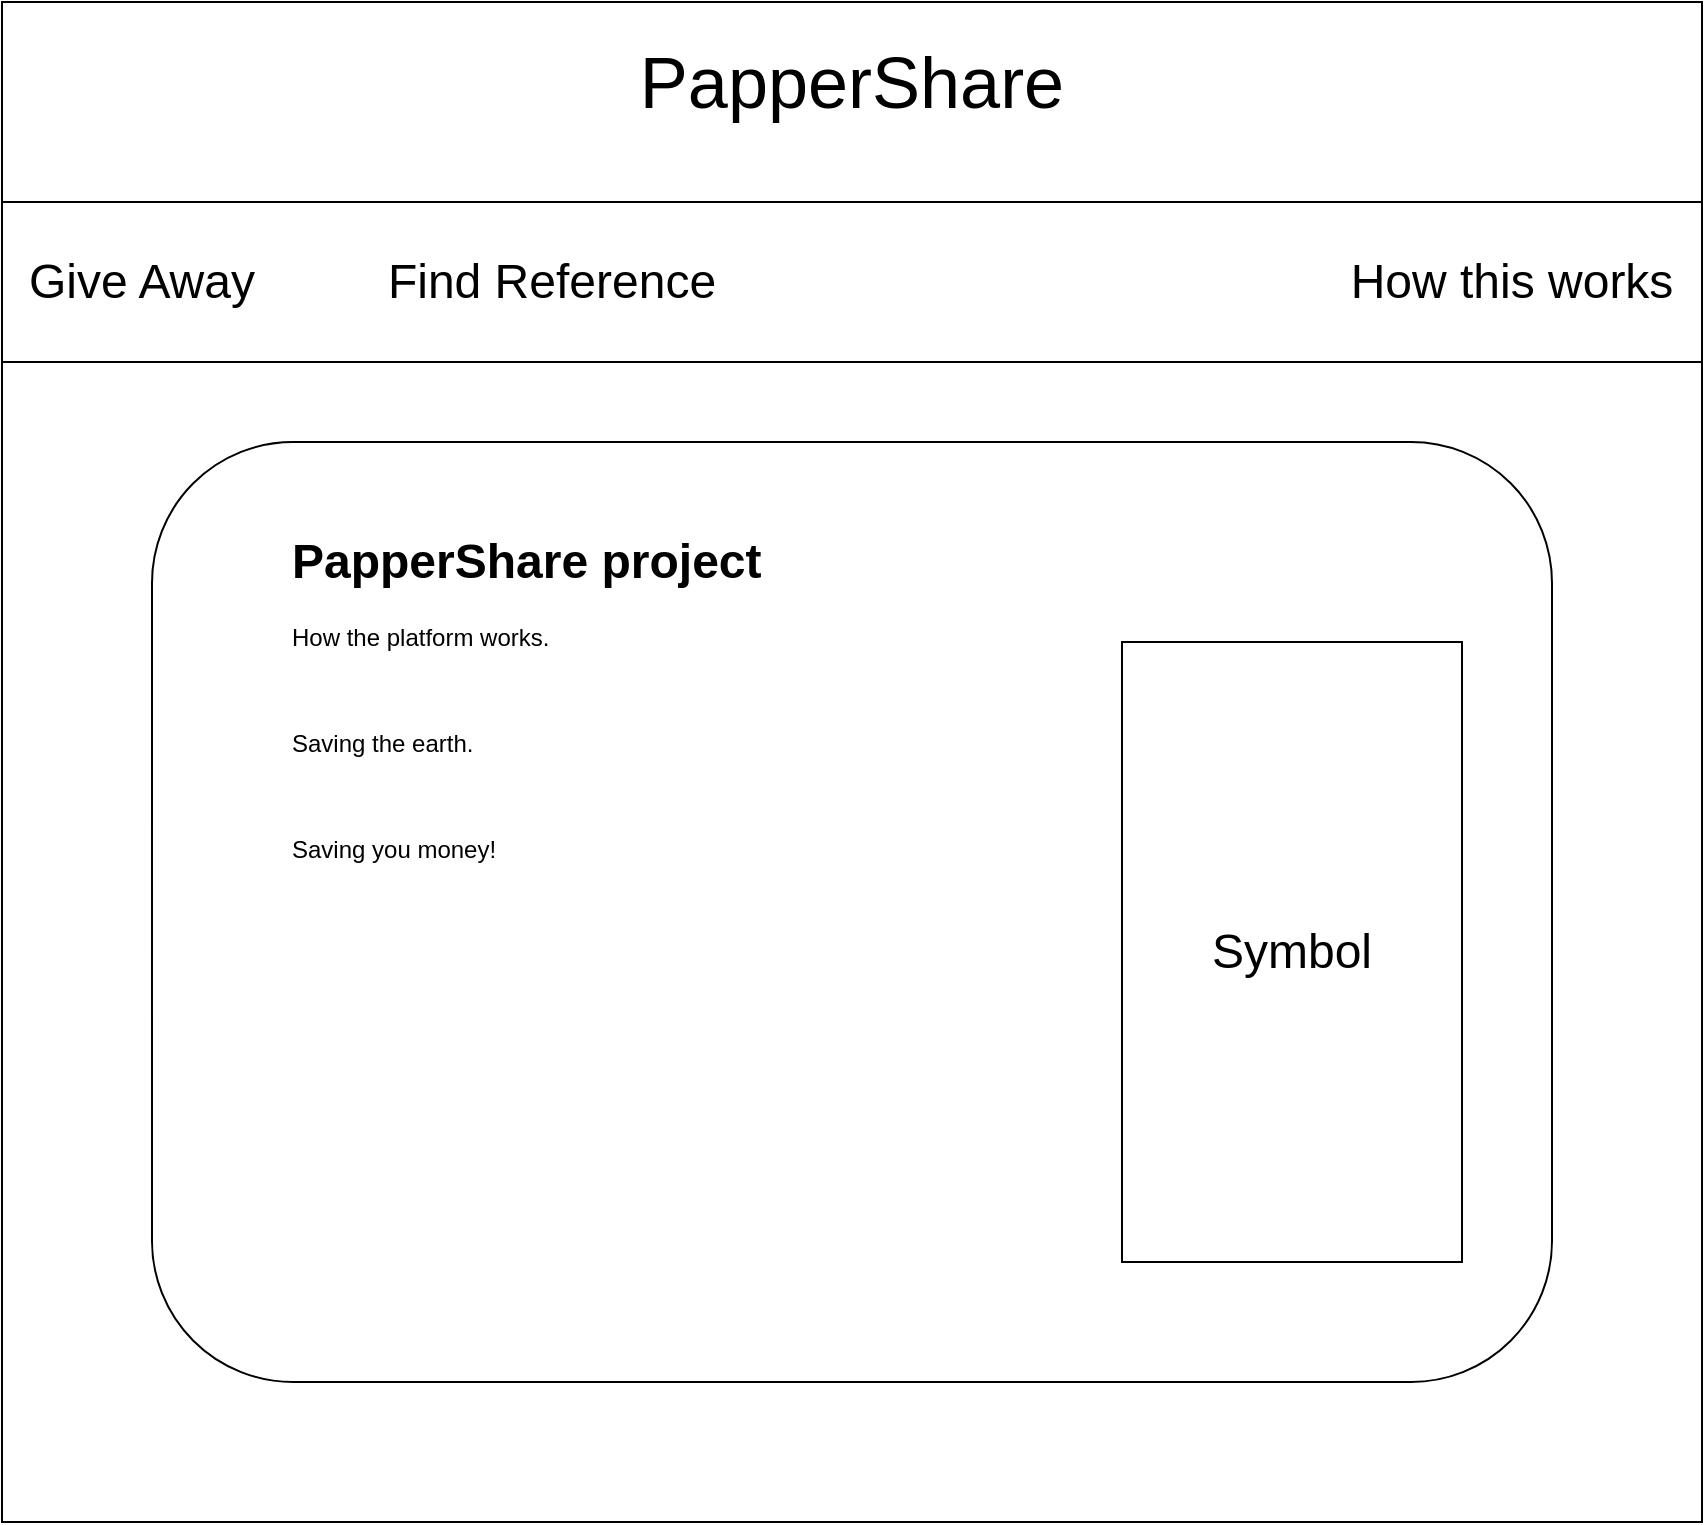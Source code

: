 <mxfile version="13.6.5" type="github">
  <diagram id="p36dRtt4P4fjZN_GKLbB" name="Page-1">
    <mxGraphModel dx="1673" dy="896" grid="1" gridSize="10" guides="1" tooltips="1" connect="1" arrows="1" fold="1" page="1" pageScale="1" pageWidth="850" pageHeight="1100" math="0" shadow="0">
      <root>
        <mxCell id="0" />
        <mxCell id="1" parent="0" />
        <mxCell id="_Rvc9mm6k0_gzKv4h-8a-1" value="" style="rounded=0;whiteSpace=wrap;html=1;" vertex="1" parent="1">
          <mxGeometry width="850" height="760" as="geometry" />
        </mxCell>
        <object label="" id="_Rvc9mm6k0_gzKv4h-8a-2">
          <mxCell style="rounded=0;whiteSpace=wrap;html=1;" vertex="1" parent="1">
            <mxGeometry width="850" height="100" as="geometry" />
          </mxCell>
        </object>
        <mxCell id="_Rvc9mm6k0_gzKv4h-8a-3" value="&lt;font style=&quot;font-size: 36px&quot;&gt;PapperShare&lt;/font&gt;" style="text;html=1;strokeColor=none;fillColor=none;align=center;verticalAlign=middle;whiteSpace=wrap;rounded=0;" vertex="1" parent="1">
          <mxGeometry x="325" y="30" width="200" height="20" as="geometry" />
        </mxCell>
        <mxCell id="_Rvc9mm6k0_gzKv4h-8a-4" value="" style="rounded=0;whiteSpace=wrap;html=1;" vertex="1" parent="1">
          <mxGeometry y="100" width="850" height="80" as="geometry" />
        </mxCell>
        <mxCell id="_Rvc9mm6k0_gzKv4h-8a-5" value="&lt;font style=&quot;font-size: 24px&quot;&gt;Give Away&lt;/font&gt;" style="text;html=1;strokeColor=none;fillColor=none;align=center;verticalAlign=middle;whiteSpace=wrap;rounded=0;" vertex="1" parent="1">
          <mxGeometry y="115" width="140" height="50" as="geometry" />
        </mxCell>
        <mxCell id="_Rvc9mm6k0_gzKv4h-8a-6" value="&lt;font style=&quot;font-size: 24px&quot;&gt;Find Reference&lt;/font&gt;" style="text;html=1;strokeColor=none;fillColor=none;align=center;verticalAlign=middle;whiteSpace=wrap;rounded=0;" vertex="1" parent="1">
          <mxGeometry x="190" y="115" width="170" height="50" as="geometry" />
        </mxCell>
        <mxCell id="_Rvc9mm6k0_gzKv4h-8a-7" value="&lt;font style=&quot;font-size: 24px&quot;&gt;How this works&lt;/font&gt;" style="text;html=1;strokeColor=none;fillColor=none;align=center;verticalAlign=middle;whiteSpace=wrap;rounded=0;" vertex="1" parent="1">
          <mxGeometry x="670" y="115" width="170" height="50" as="geometry" />
        </mxCell>
        <mxCell id="_Rvc9mm6k0_gzKv4h-8a-8" value="" style="rounded=1;whiteSpace=wrap;html=1;" vertex="1" parent="1">
          <mxGeometry x="75" y="220" width="700" height="470" as="geometry" />
        </mxCell>
        <mxCell id="_Rvc9mm6k0_gzKv4h-8a-9" value="&lt;h1&gt;PapperShare project&lt;/h1&gt;&lt;p&gt;How the platform works.&lt;/p&gt;&lt;p&gt;&lt;br&gt;&lt;/p&gt;&lt;p&gt;Saving the earth.&lt;/p&gt;&lt;p&gt;&lt;br&gt;&lt;/p&gt;&lt;p&gt;Saving you money!&lt;/p&gt;" style="text;html=1;strokeColor=none;fillColor=none;spacing=5;spacingTop=-20;whiteSpace=wrap;overflow=hidden;rounded=0;" vertex="1" parent="1">
          <mxGeometry x="140" y="260" width="620" height="380" as="geometry" />
        </mxCell>
        <mxCell id="_Rvc9mm6k0_gzKv4h-8a-11" value="" style="rounded=0;whiteSpace=wrap;html=1;" vertex="1" parent="1">
          <mxGeometry x="560" y="320" width="170" height="310" as="geometry" />
        </mxCell>
        <mxCell id="_Rvc9mm6k0_gzKv4h-8a-12" value="&lt;font style=&quot;font-size: 24px&quot;&gt;Symbol&lt;/font&gt;" style="text;html=1;strokeColor=none;fillColor=none;align=center;verticalAlign=middle;whiteSpace=wrap;rounded=0;" vertex="1" parent="1">
          <mxGeometry x="625" y="465" width="40" height="20" as="geometry" />
        </mxCell>
      </root>
    </mxGraphModel>
  </diagram>
</mxfile>
